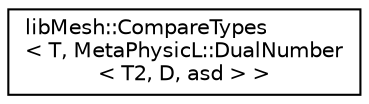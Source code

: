 digraph "类继承关系图"
{
 // INTERACTIVE_SVG=YES
  edge [fontname="Helvetica",fontsize="10",labelfontname="Helvetica",labelfontsize="10"];
  node [fontname="Helvetica",fontsize="10",shape=record];
  rankdir="LR";
  Node1 [label="libMesh::CompareTypes\l\< T, MetaPhysicL::DualNumber\l\< T2, D, asd \> \>",height=0.2,width=0.4,color="black", fillcolor="white", style="filled",URL="$structlibMesh_1_1CompareTypes_3_01T_00_01MetaPhysicL_1_1DualNumber_3_01T2_00_01D_00_01asd_01_4_01_4.html"];
}

